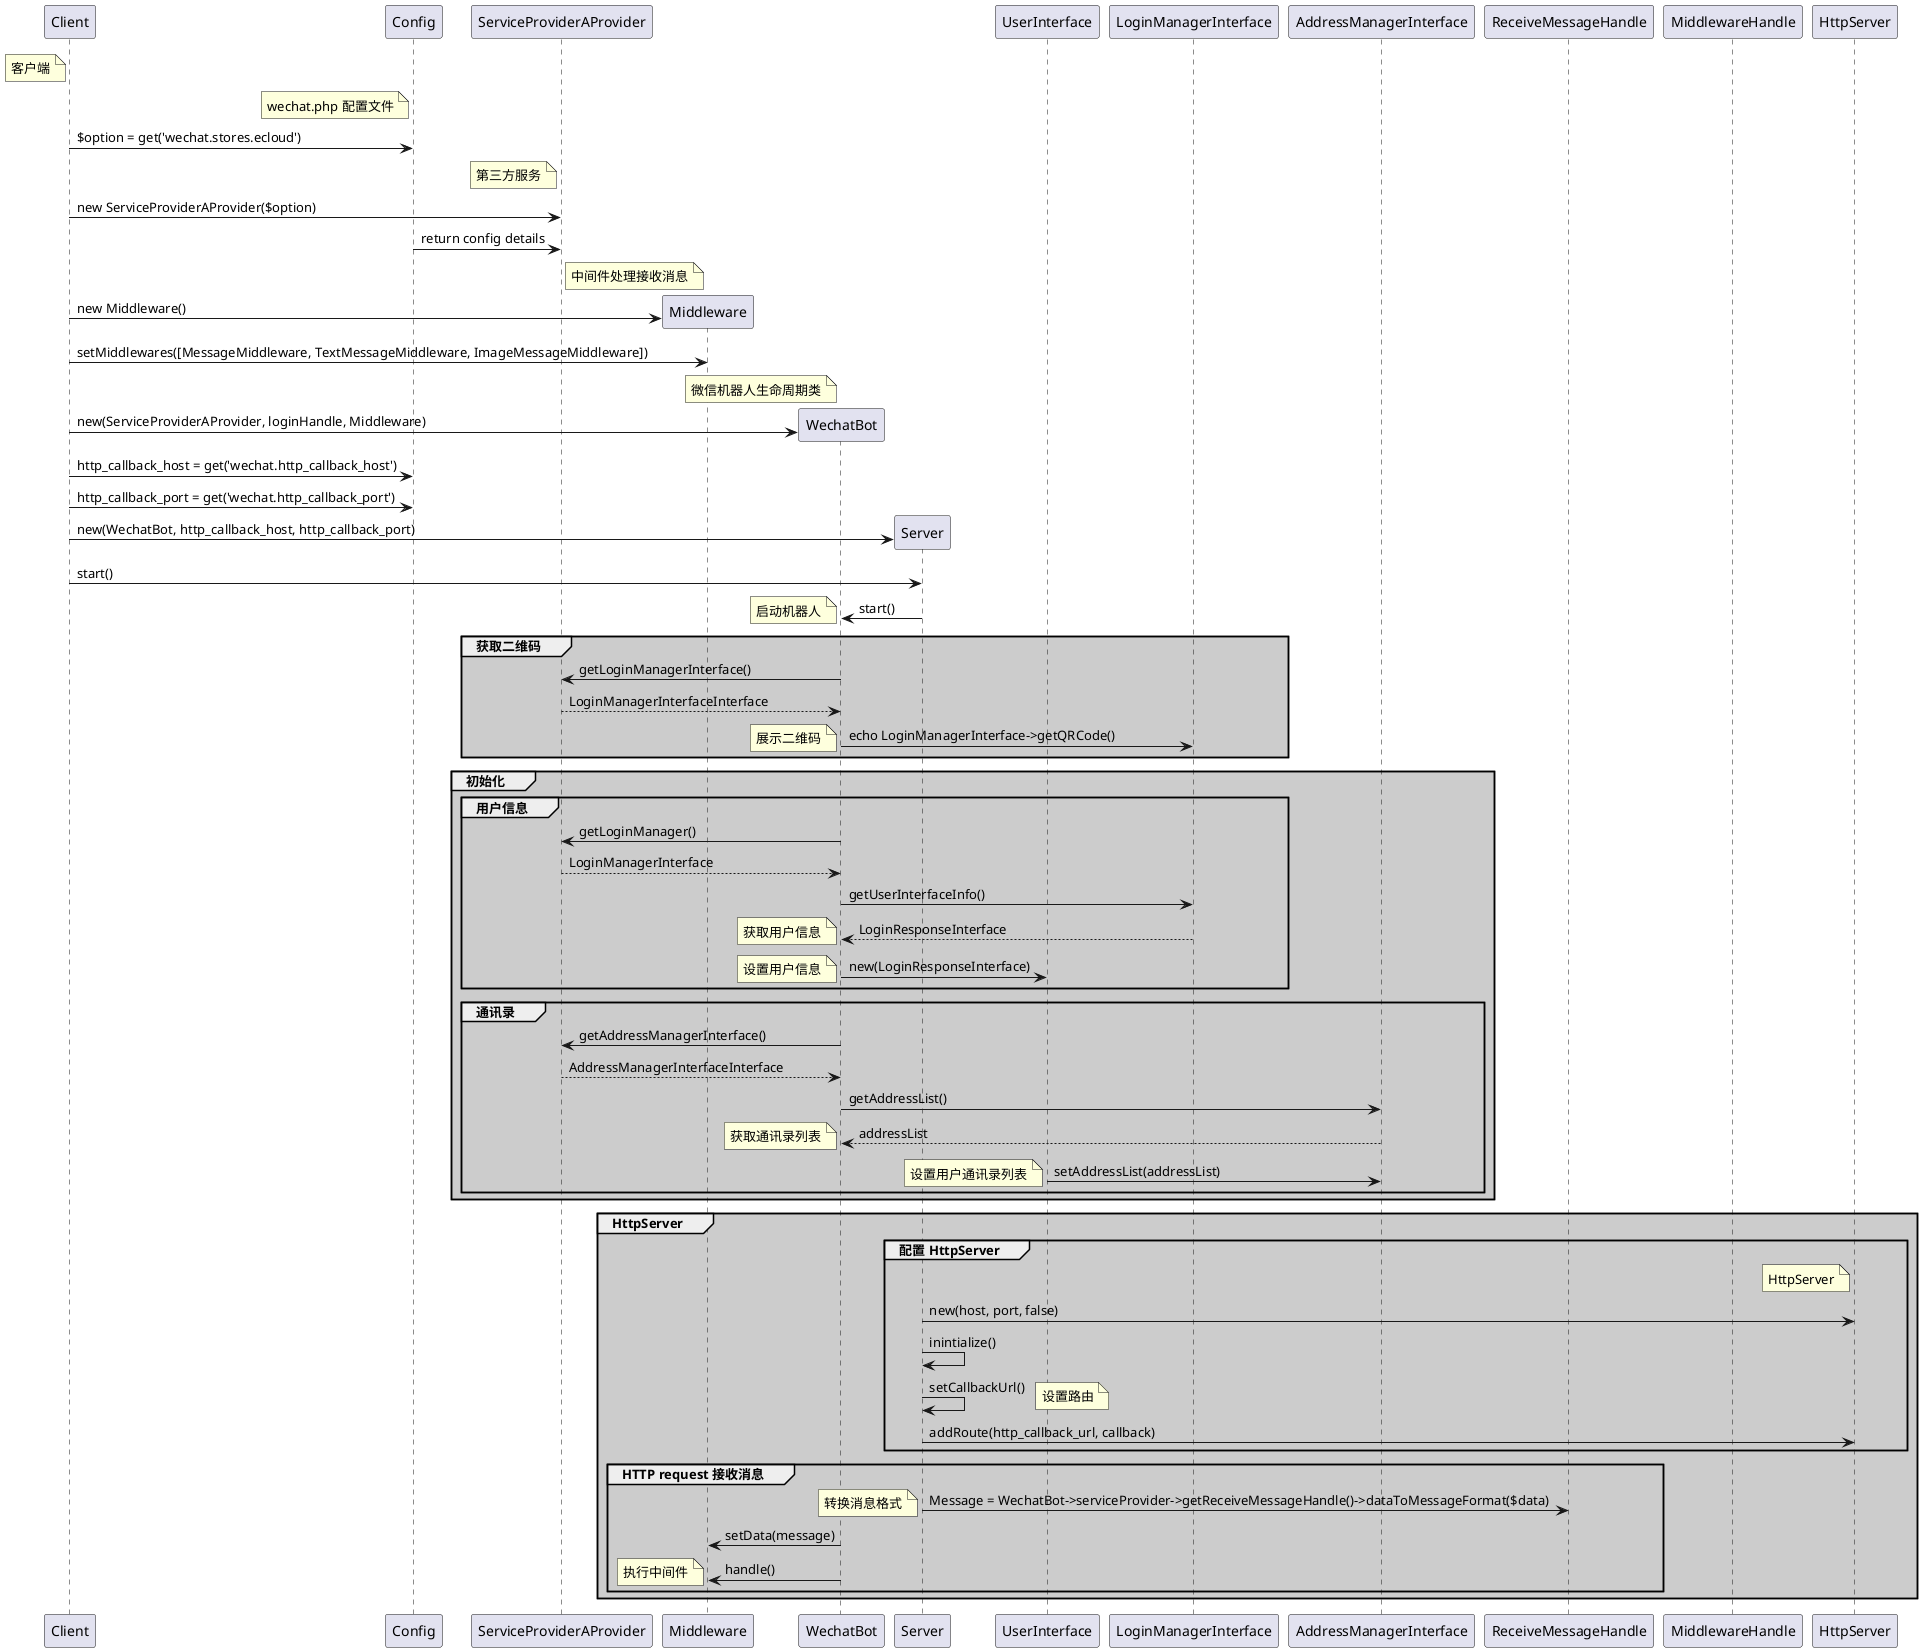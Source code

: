 @startuml

participant Client
participant Config
participant ServiceProviderAProvider
participant Middleware
participant WechatBot
participant Server
participant UserInterface
participant LoginManagerInterface
participant AddressManagerInterface
participant ReceiveMessageHandle
participant MiddlewareHandle
participant HttpServer


note left  Client : 客户端
note left  Config : wechat.php 配置文件
Client -> Config : $option = get('wechat.stores.ecloud')

note left  ServiceProviderAProvider : 第三方服务
Client -> ServiceProviderAProvider : new ServiceProviderAProvider($option)
Config -> ServiceProviderAProvider : return config details

create Middleware
note left  Middleware : 中间件处理接收消息
Client -> Middleware: new Middleware()
Client -> Middleware: setMiddlewares([MessageMiddleware, TextMessageMiddleware, ImageMessageMiddleware])

note left  WechatBot : 微信机器人生命周期类
create WechatBot
Client -> WechatBot : new(ServiceProviderAProvider, loginHandle, Middleware)

Client -> Config : http_callback_host = get('wechat.http_callback_host')
Client -> Config : http_callback_port = get('wechat.http_callback_port')

create Server
Client -> Server : new(WechatBot, http_callback_host, http_callback_port)
Client -> Server: start()

Server -> WechatBot : start()
note left : 启动机器人

group  #ccc 获取二维码
WechatBot -> ServiceProviderAProvider : getLoginManagerInterface()
return LoginManagerInterfaceInterface

WechatBot -> LoginManagerInterface : echo LoginManagerInterface->getQRCode()
note left : 展示二维码
end

group #ccc 初始化
    group 用户信息
    WechatBot -> ServiceProviderAProvider : getLoginManager()
    return LoginManagerInterface

    WechatBot -> LoginManagerInterface : getUserInterfaceInfo()
    return LoginResponseInterface
    note left : 获取用户信息

    WechatBot -> UserInterface : new(LoginResponseInterface)
    note left : 设置用户信息
    end

    group  通讯录
    WechatBot -> ServiceProviderAProvider : getAddressManagerInterface()
        return AddressManagerInterfaceInterface

    WechatBot -> AddressManagerInterface : getAddressList()
    return addressList
    note left : 获取通讯录列表

    UserInterface -> AddressManagerInterface : setAddressList(addressList)
    note left : 设置用户通讯录列表
    end

end

group #ccc HttpServer
    group #ccc 配置 HttpServer
    note left HttpServer: HttpServer
    Server -> HttpServer : new(host, port, false)
    Server -> Server : inintialize()

    Server -> Server : setCallbackUrl()
    note right : 设置路由

    Server -> HttpServer : addRoute(http_callback_url, callback)
    end
    group #ccc HTTP request 接收消息

    Server  -> ReceiveMessageHandle : Message = WechatBot->serviceProvider->getReceiveMessageHandle()->dataToMessageFormat($data)
    note left : 转换消息格式

    WechatBot -> Middleware : setData(message)
    WechatBot -> Middleware : handle()
    note left : 执行中间件
    end group

end

@enduml
